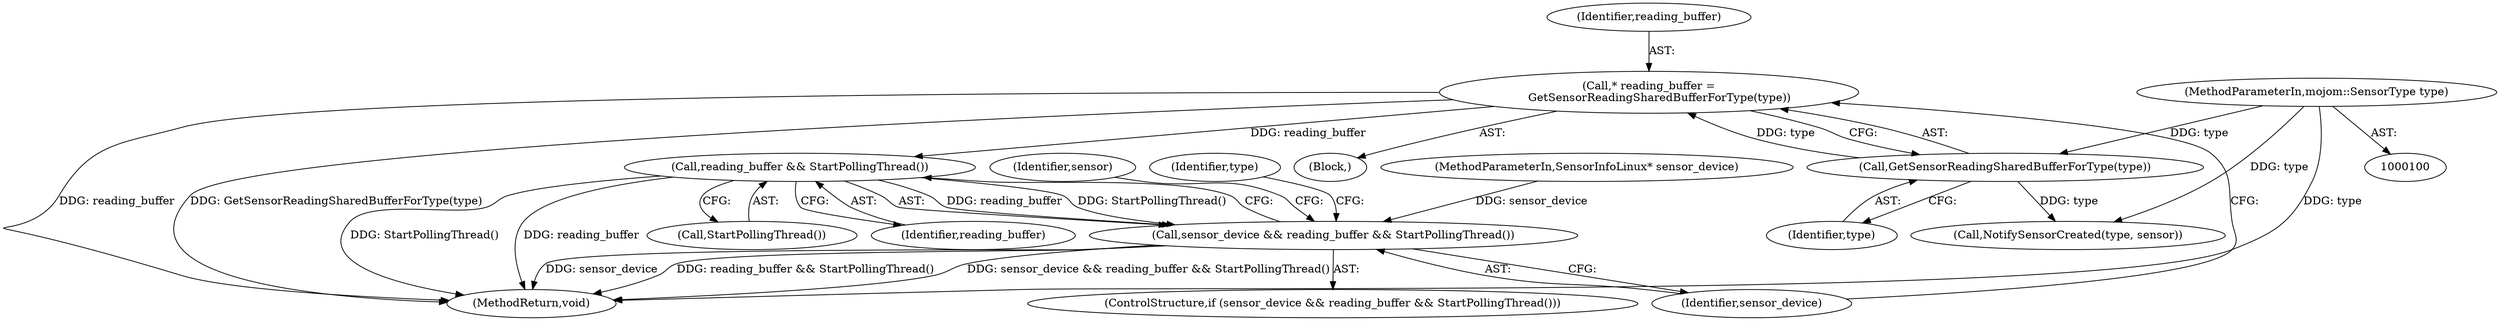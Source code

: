 digraph "0_Chrome_c0c8978849ac57e4ecd613ddc8ff7852a2054734_24@API" {
"1000108" [label="(Call,* reading_buffer =\n      GetSensorReadingSharedBufferForType(type))"];
"1000110" [label="(Call,GetSensorReadingSharedBufferForType(type))"];
"1000101" [label="(MethodParameterIn,mojom::SensorType type)"];
"1000115" [label="(Call,reading_buffer && StartPollingThread())"];
"1000113" [label="(Call,sensor_device && reading_buffer && StartPollingThread())"];
"1000109" [label="(Identifier,reading_buffer)"];
"1000102" [label="(MethodParameterIn,SensorInfoLinux* sensor_device)"];
"1000126" [label="(MethodReturn,void)"];
"1000117" [label="(Call,StartPollingThread())"];
"1000110" [label="(Call,GetSensorReadingSharedBufferForType(type))"];
"1000112" [label="(ControlStructure,if (sensor_device && reading_buffer && StartPollingThread()))"];
"1000111" [label="(Identifier,type)"];
"1000113" [label="(Call,sensor_device && reading_buffer && StartPollingThread())"];
"1000116" [label="(Identifier,reading_buffer)"];
"1000120" [label="(Identifier,sensor)"];
"1000101" [label="(MethodParameterIn,mojom::SensorType type)"];
"1000123" [label="(Call,NotifySensorCreated(type, sensor))"];
"1000124" [label="(Identifier,type)"];
"1000108" [label="(Call,* reading_buffer =\n      GetSensorReadingSharedBufferForType(type))"];
"1000103" [label="(Block,)"];
"1000114" [label="(Identifier,sensor_device)"];
"1000115" [label="(Call,reading_buffer && StartPollingThread())"];
"1000108" -> "1000103"  [label="AST: "];
"1000108" -> "1000110"  [label="CFG: "];
"1000109" -> "1000108"  [label="AST: "];
"1000110" -> "1000108"  [label="AST: "];
"1000114" -> "1000108"  [label="CFG: "];
"1000108" -> "1000126"  [label="DDG: reading_buffer"];
"1000108" -> "1000126"  [label="DDG: GetSensorReadingSharedBufferForType(type)"];
"1000110" -> "1000108"  [label="DDG: type"];
"1000108" -> "1000115"  [label="DDG: reading_buffer"];
"1000110" -> "1000111"  [label="CFG: "];
"1000111" -> "1000110"  [label="AST: "];
"1000101" -> "1000110"  [label="DDG: type"];
"1000110" -> "1000123"  [label="DDG: type"];
"1000101" -> "1000100"  [label="AST: "];
"1000101" -> "1000126"  [label="DDG: type"];
"1000101" -> "1000123"  [label="DDG: type"];
"1000115" -> "1000113"  [label="AST: "];
"1000115" -> "1000116"  [label="CFG: "];
"1000115" -> "1000117"  [label="CFG: "];
"1000116" -> "1000115"  [label="AST: "];
"1000117" -> "1000115"  [label="AST: "];
"1000113" -> "1000115"  [label="CFG: "];
"1000115" -> "1000126"  [label="DDG: StartPollingThread()"];
"1000115" -> "1000126"  [label="DDG: reading_buffer"];
"1000115" -> "1000113"  [label="DDG: reading_buffer"];
"1000115" -> "1000113"  [label="DDG: StartPollingThread()"];
"1000113" -> "1000112"  [label="AST: "];
"1000113" -> "1000114"  [label="CFG: "];
"1000114" -> "1000113"  [label="AST: "];
"1000120" -> "1000113"  [label="CFG: "];
"1000124" -> "1000113"  [label="CFG: "];
"1000113" -> "1000126"  [label="DDG: sensor_device"];
"1000113" -> "1000126"  [label="DDG: reading_buffer && StartPollingThread()"];
"1000113" -> "1000126"  [label="DDG: sensor_device && reading_buffer && StartPollingThread()"];
"1000102" -> "1000113"  [label="DDG: sensor_device"];
}
